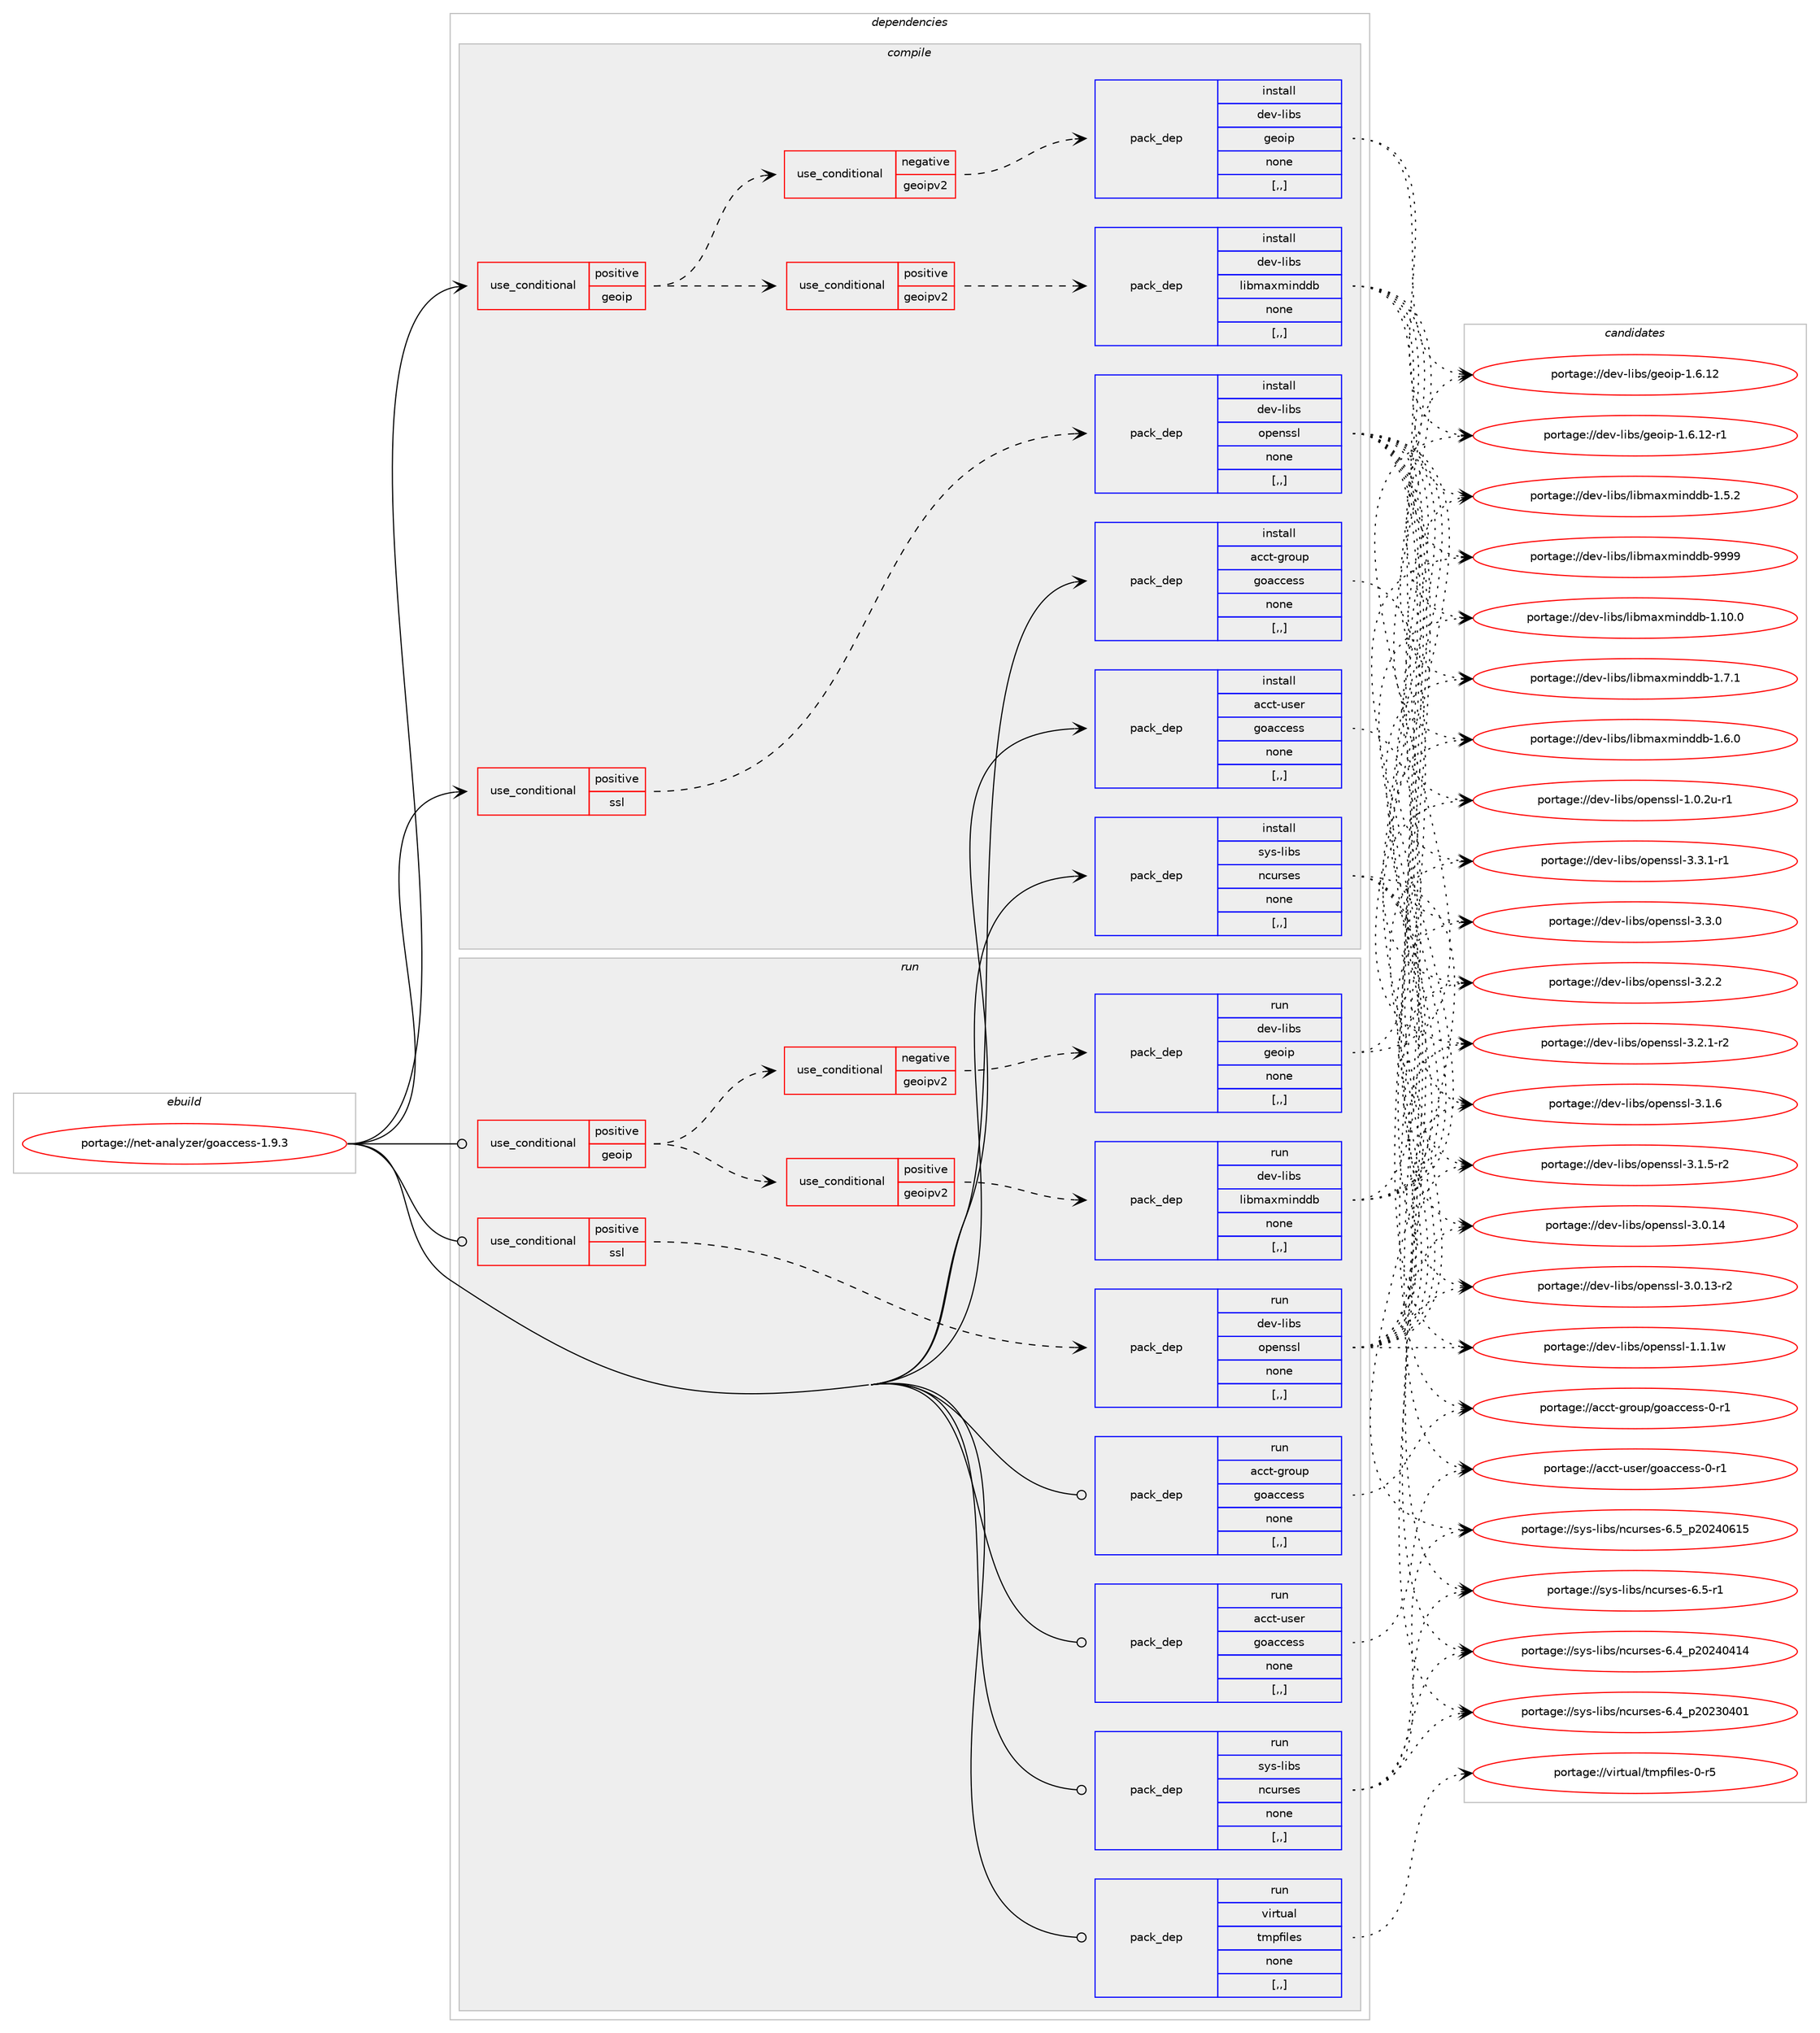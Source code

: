 digraph prolog {

# *************
# Graph options
# *************

newrank=true;
concentrate=true;
compound=true;
graph [rankdir=LR,fontname=Helvetica,fontsize=10,ranksep=1.5];#, ranksep=2.5, nodesep=0.2];
edge  [arrowhead=vee];
node  [fontname=Helvetica,fontsize=10];

# **********
# The ebuild
# **********

subgraph cluster_leftcol {
color=gray;
label=<<i>ebuild</i>>;
id [label="portage://net-analyzer/goaccess-1.9.3", color=red, width=4, href="../net-analyzer/goaccess-1.9.3.svg"];
}

# ****************
# The dependencies
# ****************

subgraph cluster_midcol {
color=gray;
label=<<i>dependencies</i>>;
subgraph cluster_compile {
fillcolor="#eeeeee";
style=filled;
label=<<i>compile</i>>;
subgraph cond86699 {
dependency336856 [label=<<TABLE BORDER="0" CELLBORDER="1" CELLSPACING="0" CELLPADDING="4"><TR><TD ROWSPAN="3" CELLPADDING="10">use_conditional</TD></TR><TR><TD>positive</TD></TR><TR><TD>geoip</TD></TR></TABLE>>, shape=none, color=red];
subgraph cond86700 {
dependency336857 [label=<<TABLE BORDER="0" CELLBORDER="1" CELLSPACING="0" CELLPADDING="4"><TR><TD ROWSPAN="3" CELLPADDING="10">use_conditional</TD></TR><TR><TD>negative</TD></TR><TR><TD>geoipv2</TD></TR></TABLE>>, shape=none, color=red];
subgraph pack247606 {
dependency336858 [label=<<TABLE BORDER="0" CELLBORDER="1" CELLSPACING="0" CELLPADDING="4" WIDTH="220"><TR><TD ROWSPAN="6" CELLPADDING="30">pack_dep</TD></TR><TR><TD WIDTH="110">install</TD></TR><TR><TD>dev-libs</TD></TR><TR><TD>geoip</TD></TR><TR><TD>none</TD></TR><TR><TD>[,,]</TD></TR></TABLE>>, shape=none, color=blue];
}
dependency336857:e -> dependency336858:w [weight=20,style="dashed",arrowhead="vee"];
}
dependency336856:e -> dependency336857:w [weight=20,style="dashed",arrowhead="vee"];
subgraph cond86701 {
dependency336859 [label=<<TABLE BORDER="0" CELLBORDER="1" CELLSPACING="0" CELLPADDING="4"><TR><TD ROWSPAN="3" CELLPADDING="10">use_conditional</TD></TR><TR><TD>positive</TD></TR><TR><TD>geoipv2</TD></TR></TABLE>>, shape=none, color=red];
subgraph pack247607 {
dependency336860 [label=<<TABLE BORDER="0" CELLBORDER="1" CELLSPACING="0" CELLPADDING="4" WIDTH="220"><TR><TD ROWSPAN="6" CELLPADDING="30">pack_dep</TD></TR><TR><TD WIDTH="110">install</TD></TR><TR><TD>dev-libs</TD></TR><TR><TD>libmaxminddb</TD></TR><TR><TD>none</TD></TR><TR><TD>[,,]</TD></TR></TABLE>>, shape=none, color=blue];
}
dependency336859:e -> dependency336860:w [weight=20,style="dashed",arrowhead="vee"];
}
dependency336856:e -> dependency336859:w [weight=20,style="dashed",arrowhead="vee"];
}
id:e -> dependency336856:w [weight=20,style="solid",arrowhead="vee"];
subgraph cond86702 {
dependency336861 [label=<<TABLE BORDER="0" CELLBORDER="1" CELLSPACING="0" CELLPADDING="4"><TR><TD ROWSPAN="3" CELLPADDING="10">use_conditional</TD></TR><TR><TD>positive</TD></TR><TR><TD>ssl</TD></TR></TABLE>>, shape=none, color=red];
subgraph pack247608 {
dependency336862 [label=<<TABLE BORDER="0" CELLBORDER="1" CELLSPACING="0" CELLPADDING="4" WIDTH="220"><TR><TD ROWSPAN="6" CELLPADDING="30">pack_dep</TD></TR><TR><TD WIDTH="110">install</TD></TR><TR><TD>dev-libs</TD></TR><TR><TD>openssl</TD></TR><TR><TD>none</TD></TR><TR><TD>[,,]</TD></TR></TABLE>>, shape=none, color=blue];
}
dependency336861:e -> dependency336862:w [weight=20,style="dashed",arrowhead="vee"];
}
id:e -> dependency336861:w [weight=20,style="solid",arrowhead="vee"];
subgraph pack247609 {
dependency336863 [label=<<TABLE BORDER="0" CELLBORDER="1" CELLSPACING="0" CELLPADDING="4" WIDTH="220"><TR><TD ROWSPAN="6" CELLPADDING="30">pack_dep</TD></TR><TR><TD WIDTH="110">install</TD></TR><TR><TD>acct-group</TD></TR><TR><TD>goaccess</TD></TR><TR><TD>none</TD></TR><TR><TD>[,,]</TD></TR></TABLE>>, shape=none, color=blue];
}
id:e -> dependency336863:w [weight=20,style="solid",arrowhead="vee"];
subgraph pack247610 {
dependency336864 [label=<<TABLE BORDER="0" CELLBORDER="1" CELLSPACING="0" CELLPADDING="4" WIDTH="220"><TR><TD ROWSPAN="6" CELLPADDING="30">pack_dep</TD></TR><TR><TD WIDTH="110">install</TD></TR><TR><TD>acct-user</TD></TR><TR><TD>goaccess</TD></TR><TR><TD>none</TD></TR><TR><TD>[,,]</TD></TR></TABLE>>, shape=none, color=blue];
}
id:e -> dependency336864:w [weight=20,style="solid",arrowhead="vee"];
subgraph pack247611 {
dependency336865 [label=<<TABLE BORDER="0" CELLBORDER="1" CELLSPACING="0" CELLPADDING="4" WIDTH="220"><TR><TD ROWSPAN="6" CELLPADDING="30">pack_dep</TD></TR><TR><TD WIDTH="110">install</TD></TR><TR><TD>sys-libs</TD></TR><TR><TD>ncurses</TD></TR><TR><TD>none</TD></TR><TR><TD>[,,]</TD></TR></TABLE>>, shape=none, color=blue];
}
id:e -> dependency336865:w [weight=20,style="solid",arrowhead="vee"];
}
subgraph cluster_compileandrun {
fillcolor="#eeeeee";
style=filled;
label=<<i>compile and run</i>>;
}
subgraph cluster_run {
fillcolor="#eeeeee";
style=filled;
label=<<i>run</i>>;
subgraph cond86703 {
dependency336866 [label=<<TABLE BORDER="0" CELLBORDER="1" CELLSPACING="0" CELLPADDING="4"><TR><TD ROWSPAN="3" CELLPADDING="10">use_conditional</TD></TR><TR><TD>positive</TD></TR><TR><TD>geoip</TD></TR></TABLE>>, shape=none, color=red];
subgraph cond86704 {
dependency336867 [label=<<TABLE BORDER="0" CELLBORDER="1" CELLSPACING="0" CELLPADDING="4"><TR><TD ROWSPAN="3" CELLPADDING="10">use_conditional</TD></TR><TR><TD>negative</TD></TR><TR><TD>geoipv2</TD></TR></TABLE>>, shape=none, color=red];
subgraph pack247612 {
dependency336868 [label=<<TABLE BORDER="0" CELLBORDER="1" CELLSPACING="0" CELLPADDING="4" WIDTH="220"><TR><TD ROWSPAN="6" CELLPADDING="30">pack_dep</TD></TR><TR><TD WIDTH="110">run</TD></TR><TR><TD>dev-libs</TD></TR><TR><TD>geoip</TD></TR><TR><TD>none</TD></TR><TR><TD>[,,]</TD></TR></TABLE>>, shape=none, color=blue];
}
dependency336867:e -> dependency336868:w [weight=20,style="dashed",arrowhead="vee"];
}
dependency336866:e -> dependency336867:w [weight=20,style="dashed",arrowhead="vee"];
subgraph cond86705 {
dependency336869 [label=<<TABLE BORDER="0" CELLBORDER="1" CELLSPACING="0" CELLPADDING="4"><TR><TD ROWSPAN="3" CELLPADDING="10">use_conditional</TD></TR><TR><TD>positive</TD></TR><TR><TD>geoipv2</TD></TR></TABLE>>, shape=none, color=red];
subgraph pack247613 {
dependency336870 [label=<<TABLE BORDER="0" CELLBORDER="1" CELLSPACING="0" CELLPADDING="4" WIDTH="220"><TR><TD ROWSPAN="6" CELLPADDING="30">pack_dep</TD></TR><TR><TD WIDTH="110">run</TD></TR><TR><TD>dev-libs</TD></TR><TR><TD>libmaxminddb</TD></TR><TR><TD>none</TD></TR><TR><TD>[,,]</TD></TR></TABLE>>, shape=none, color=blue];
}
dependency336869:e -> dependency336870:w [weight=20,style="dashed",arrowhead="vee"];
}
dependency336866:e -> dependency336869:w [weight=20,style="dashed",arrowhead="vee"];
}
id:e -> dependency336866:w [weight=20,style="solid",arrowhead="odot"];
subgraph cond86706 {
dependency336871 [label=<<TABLE BORDER="0" CELLBORDER="1" CELLSPACING="0" CELLPADDING="4"><TR><TD ROWSPAN="3" CELLPADDING="10">use_conditional</TD></TR><TR><TD>positive</TD></TR><TR><TD>ssl</TD></TR></TABLE>>, shape=none, color=red];
subgraph pack247614 {
dependency336872 [label=<<TABLE BORDER="0" CELLBORDER="1" CELLSPACING="0" CELLPADDING="4" WIDTH="220"><TR><TD ROWSPAN="6" CELLPADDING="30">pack_dep</TD></TR><TR><TD WIDTH="110">run</TD></TR><TR><TD>dev-libs</TD></TR><TR><TD>openssl</TD></TR><TR><TD>none</TD></TR><TR><TD>[,,]</TD></TR></TABLE>>, shape=none, color=blue];
}
dependency336871:e -> dependency336872:w [weight=20,style="dashed",arrowhead="vee"];
}
id:e -> dependency336871:w [weight=20,style="solid",arrowhead="odot"];
subgraph pack247615 {
dependency336873 [label=<<TABLE BORDER="0" CELLBORDER="1" CELLSPACING="0" CELLPADDING="4" WIDTH="220"><TR><TD ROWSPAN="6" CELLPADDING="30">pack_dep</TD></TR><TR><TD WIDTH="110">run</TD></TR><TR><TD>acct-group</TD></TR><TR><TD>goaccess</TD></TR><TR><TD>none</TD></TR><TR><TD>[,,]</TD></TR></TABLE>>, shape=none, color=blue];
}
id:e -> dependency336873:w [weight=20,style="solid",arrowhead="odot"];
subgraph pack247616 {
dependency336874 [label=<<TABLE BORDER="0" CELLBORDER="1" CELLSPACING="0" CELLPADDING="4" WIDTH="220"><TR><TD ROWSPAN="6" CELLPADDING="30">pack_dep</TD></TR><TR><TD WIDTH="110">run</TD></TR><TR><TD>acct-user</TD></TR><TR><TD>goaccess</TD></TR><TR><TD>none</TD></TR><TR><TD>[,,]</TD></TR></TABLE>>, shape=none, color=blue];
}
id:e -> dependency336874:w [weight=20,style="solid",arrowhead="odot"];
subgraph pack247617 {
dependency336875 [label=<<TABLE BORDER="0" CELLBORDER="1" CELLSPACING="0" CELLPADDING="4" WIDTH="220"><TR><TD ROWSPAN="6" CELLPADDING="30">pack_dep</TD></TR><TR><TD WIDTH="110">run</TD></TR><TR><TD>sys-libs</TD></TR><TR><TD>ncurses</TD></TR><TR><TD>none</TD></TR><TR><TD>[,,]</TD></TR></TABLE>>, shape=none, color=blue];
}
id:e -> dependency336875:w [weight=20,style="solid",arrowhead="odot"];
subgraph pack247618 {
dependency336876 [label=<<TABLE BORDER="0" CELLBORDER="1" CELLSPACING="0" CELLPADDING="4" WIDTH="220"><TR><TD ROWSPAN="6" CELLPADDING="30">pack_dep</TD></TR><TR><TD WIDTH="110">run</TD></TR><TR><TD>virtual</TD></TR><TR><TD>tmpfiles</TD></TR><TR><TD>none</TD></TR><TR><TD>[,,]</TD></TR></TABLE>>, shape=none, color=blue];
}
id:e -> dependency336876:w [weight=20,style="solid",arrowhead="odot"];
}
}

# **************
# The candidates
# **************

subgraph cluster_choices {
rank=same;
color=gray;
label=<<i>candidates</i>>;

subgraph choice247606 {
color=black;
nodesep=1;
choice100101118451081059811547103101111105112454946544649504511449 [label="portage://dev-libs/geoip-1.6.12-r1", color=red, width=4,href="../dev-libs/geoip-1.6.12-r1.svg"];
choice10010111845108105981154710310111110511245494654464950 [label="portage://dev-libs/geoip-1.6.12", color=red, width=4,href="../dev-libs/geoip-1.6.12.svg"];
dependency336858:e -> choice100101118451081059811547103101111105112454946544649504511449:w [style=dotted,weight="100"];
dependency336858:e -> choice10010111845108105981154710310111110511245494654464950:w [style=dotted,weight="100"];
}
subgraph choice247607 {
color=black;
nodesep=1;
choice1001011184510810598115471081059810997120109105110100100984557575757 [label="portage://dev-libs/libmaxminddb-9999", color=red, width=4,href="../dev-libs/libmaxminddb-9999.svg"];
choice10010111845108105981154710810598109971201091051101001009845494649484648 [label="portage://dev-libs/libmaxminddb-1.10.0", color=red, width=4,href="../dev-libs/libmaxminddb-1.10.0.svg"];
choice100101118451081059811547108105981099712010910511010010098454946554649 [label="portage://dev-libs/libmaxminddb-1.7.1", color=red, width=4,href="../dev-libs/libmaxminddb-1.7.1.svg"];
choice100101118451081059811547108105981099712010910511010010098454946544648 [label="portage://dev-libs/libmaxminddb-1.6.0", color=red, width=4,href="../dev-libs/libmaxminddb-1.6.0.svg"];
choice100101118451081059811547108105981099712010910511010010098454946534650 [label="portage://dev-libs/libmaxminddb-1.5.2", color=red, width=4,href="../dev-libs/libmaxminddb-1.5.2.svg"];
dependency336860:e -> choice1001011184510810598115471081059810997120109105110100100984557575757:w [style=dotted,weight="100"];
dependency336860:e -> choice10010111845108105981154710810598109971201091051101001009845494649484648:w [style=dotted,weight="100"];
dependency336860:e -> choice100101118451081059811547108105981099712010910511010010098454946554649:w [style=dotted,weight="100"];
dependency336860:e -> choice100101118451081059811547108105981099712010910511010010098454946544648:w [style=dotted,weight="100"];
dependency336860:e -> choice100101118451081059811547108105981099712010910511010010098454946534650:w [style=dotted,weight="100"];
}
subgraph choice247608 {
color=black;
nodesep=1;
choice1001011184510810598115471111121011101151151084551465146494511449 [label="portage://dev-libs/openssl-3.3.1-r1", color=red, width=4,href="../dev-libs/openssl-3.3.1-r1.svg"];
choice100101118451081059811547111112101110115115108455146514648 [label="portage://dev-libs/openssl-3.3.0", color=red, width=4,href="../dev-libs/openssl-3.3.0.svg"];
choice100101118451081059811547111112101110115115108455146504650 [label="portage://dev-libs/openssl-3.2.2", color=red, width=4,href="../dev-libs/openssl-3.2.2.svg"];
choice1001011184510810598115471111121011101151151084551465046494511450 [label="portage://dev-libs/openssl-3.2.1-r2", color=red, width=4,href="../dev-libs/openssl-3.2.1-r2.svg"];
choice100101118451081059811547111112101110115115108455146494654 [label="portage://dev-libs/openssl-3.1.6", color=red, width=4,href="../dev-libs/openssl-3.1.6.svg"];
choice1001011184510810598115471111121011101151151084551464946534511450 [label="portage://dev-libs/openssl-3.1.5-r2", color=red, width=4,href="../dev-libs/openssl-3.1.5-r2.svg"];
choice10010111845108105981154711111210111011511510845514648464952 [label="portage://dev-libs/openssl-3.0.14", color=red, width=4,href="../dev-libs/openssl-3.0.14.svg"];
choice100101118451081059811547111112101110115115108455146484649514511450 [label="portage://dev-libs/openssl-3.0.13-r2", color=red, width=4,href="../dev-libs/openssl-3.0.13-r2.svg"];
choice100101118451081059811547111112101110115115108454946494649119 [label="portage://dev-libs/openssl-1.1.1w", color=red, width=4,href="../dev-libs/openssl-1.1.1w.svg"];
choice1001011184510810598115471111121011101151151084549464846501174511449 [label="portage://dev-libs/openssl-1.0.2u-r1", color=red, width=4,href="../dev-libs/openssl-1.0.2u-r1.svg"];
dependency336862:e -> choice1001011184510810598115471111121011101151151084551465146494511449:w [style=dotted,weight="100"];
dependency336862:e -> choice100101118451081059811547111112101110115115108455146514648:w [style=dotted,weight="100"];
dependency336862:e -> choice100101118451081059811547111112101110115115108455146504650:w [style=dotted,weight="100"];
dependency336862:e -> choice1001011184510810598115471111121011101151151084551465046494511450:w [style=dotted,weight="100"];
dependency336862:e -> choice100101118451081059811547111112101110115115108455146494654:w [style=dotted,weight="100"];
dependency336862:e -> choice1001011184510810598115471111121011101151151084551464946534511450:w [style=dotted,weight="100"];
dependency336862:e -> choice10010111845108105981154711111210111011511510845514648464952:w [style=dotted,weight="100"];
dependency336862:e -> choice100101118451081059811547111112101110115115108455146484649514511450:w [style=dotted,weight="100"];
dependency336862:e -> choice100101118451081059811547111112101110115115108454946494649119:w [style=dotted,weight="100"];
dependency336862:e -> choice1001011184510810598115471111121011101151151084549464846501174511449:w [style=dotted,weight="100"];
}
subgraph choice247609 {
color=black;
nodesep=1;
choice979999116451031141111171124710311197999910111511545484511449 [label="portage://acct-group/goaccess-0-r1", color=red, width=4,href="../acct-group/goaccess-0-r1.svg"];
dependency336863:e -> choice979999116451031141111171124710311197999910111511545484511449:w [style=dotted,weight="100"];
}
subgraph choice247610 {
color=black;
nodesep=1;
choice979999116451171151011144710311197999910111511545484511449 [label="portage://acct-user/goaccess-0-r1", color=red, width=4,href="../acct-user/goaccess-0-r1.svg"];
dependency336864:e -> choice979999116451171151011144710311197999910111511545484511449:w [style=dotted,weight="100"];
}
subgraph choice247611 {
color=black;
nodesep=1;
choice1151211154510810598115471109911711411510111545544653951125048505248544953 [label="portage://sys-libs/ncurses-6.5_p20240615", color=red, width=4,href="../sys-libs/ncurses-6.5_p20240615.svg"];
choice11512111545108105981154711099117114115101115455446534511449 [label="portage://sys-libs/ncurses-6.5-r1", color=red, width=4,href="../sys-libs/ncurses-6.5-r1.svg"];
choice1151211154510810598115471109911711411510111545544652951125048505248524952 [label="portage://sys-libs/ncurses-6.4_p20240414", color=red, width=4,href="../sys-libs/ncurses-6.4_p20240414.svg"];
choice1151211154510810598115471109911711411510111545544652951125048505148524849 [label="portage://sys-libs/ncurses-6.4_p20230401", color=red, width=4,href="../sys-libs/ncurses-6.4_p20230401.svg"];
dependency336865:e -> choice1151211154510810598115471109911711411510111545544653951125048505248544953:w [style=dotted,weight="100"];
dependency336865:e -> choice11512111545108105981154711099117114115101115455446534511449:w [style=dotted,weight="100"];
dependency336865:e -> choice1151211154510810598115471109911711411510111545544652951125048505248524952:w [style=dotted,weight="100"];
dependency336865:e -> choice1151211154510810598115471109911711411510111545544652951125048505148524849:w [style=dotted,weight="100"];
}
subgraph choice247612 {
color=black;
nodesep=1;
choice100101118451081059811547103101111105112454946544649504511449 [label="portage://dev-libs/geoip-1.6.12-r1", color=red, width=4,href="../dev-libs/geoip-1.6.12-r1.svg"];
choice10010111845108105981154710310111110511245494654464950 [label="portage://dev-libs/geoip-1.6.12", color=red, width=4,href="../dev-libs/geoip-1.6.12.svg"];
dependency336868:e -> choice100101118451081059811547103101111105112454946544649504511449:w [style=dotted,weight="100"];
dependency336868:e -> choice10010111845108105981154710310111110511245494654464950:w [style=dotted,weight="100"];
}
subgraph choice247613 {
color=black;
nodesep=1;
choice1001011184510810598115471081059810997120109105110100100984557575757 [label="portage://dev-libs/libmaxminddb-9999", color=red, width=4,href="../dev-libs/libmaxminddb-9999.svg"];
choice10010111845108105981154710810598109971201091051101001009845494649484648 [label="portage://dev-libs/libmaxminddb-1.10.0", color=red, width=4,href="../dev-libs/libmaxminddb-1.10.0.svg"];
choice100101118451081059811547108105981099712010910511010010098454946554649 [label="portage://dev-libs/libmaxminddb-1.7.1", color=red, width=4,href="../dev-libs/libmaxminddb-1.7.1.svg"];
choice100101118451081059811547108105981099712010910511010010098454946544648 [label="portage://dev-libs/libmaxminddb-1.6.0", color=red, width=4,href="../dev-libs/libmaxminddb-1.6.0.svg"];
choice100101118451081059811547108105981099712010910511010010098454946534650 [label="portage://dev-libs/libmaxminddb-1.5.2", color=red, width=4,href="../dev-libs/libmaxminddb-1.5.2.svg"];
dependency336870:e -> choice1001011184510810598115471081059810997120109105110100100984557575757:w [style=dotted,weight="100"];
dependency336870:e -> choice10010111845108105981154710810598109971201091051101001009845494649484648:w [style=dotted,weight="100"];
dependency336870:e -> choice100101118451081059811547108105981099712010910511010010098454946554649:w [style=dotted,weight="100"];
dependency336870:e -> choice100101118451081059811547108105981099712010910511010010098454946544648:w [style=dotted,weight="100"];
dependency336870:e -> choice100101118451081059811547108105981099712010910511010010098454946534650:w [style=dotted,weight="100"];
}
subgraph choice247614 {
color=black;
nodesep=1;
choice1001011184510810598115471111121011101151151084551465146494511449 [label="portage://dev-libs/openssl-3.3.1-r1", color=red, width=4,href="../dev-libs/openssl-3.3.1-r1.svg"];
choice100101118451081059811547111112101110115115108455146514648 [label="portage://dev-libs/openssl-3.3.0", color=red, width=4,href="../dev-libs/openssl-3.3.0.svg"];
choice100101118451081059811547111112101110115115108455146504650 [label="portage://dev-libs/openssl-3.2.2", color=red, width=4,href="../dev-libs/openssl-3.2.2.svg"];
choice1001011184510810598115471111121011101151151084551465046494511450 [label="portage://dev-libs/openssl-3.2.1-r2", color=red, width=4,href="../dev-libs/openssl-3.2.1-r2.svg"];
choice100101118451081059811547111112101110115115108455146494654 [label="portage://dev-libs/openssl-3.1.6", color=red, width=4,href="../dev-libs/openssl-3.1.6.svg"];
choice1001011184510810598115471111121011101151151084551464946534511450 [label="portage://dev-libs/openssl-3.1.5-r2", color=red, width=4,href="../dev-libs/openssl-3.1.5-r2.svg"];
choice10010111845108105981154711111210111011511510845514648464952 [label="portage://dev-libs/openssl-3.0.14", color=red, width=4,href="../dev-libs/openssl-3.0.14.svg"];
choice100101118451081059811547111112101110115115108455146484649514511450 [label="portage://dev-libs/openssl-3.0.13-r2", color=red, width=4,href="../dev-libs/openssl-3.0.13-r2.svg"];
choice100101118451081059811547111112101110115115108454946494649119 [label="portage://dev-libs/openssl-1.1.1w", color=red, width=4,href="../dev-libs/openssl-1.1.1w.svg"];
choice1001011184510810598115471111121011101151151084549464846501174511449 [label="portage://dev-libs/openssl-1.0.2u-r1", color=red, width=4,href="../dev-libs/openssl-1.0.2u-r1.svg"];
dependency336872:e -> choice1001011184510810598115471111121011101151151084551465146494511449:w [style=dotted,weight="100"];
dependency336872:e -> choice100101118451081059811547111112101110115115108455146514648:w [style=dotted,weight="100"];
dependency336872:e -> choice100101118451081059811547111112101110115115108455146504650:w [style=dotted,weight="100"];
dependency336872:e -> choice1001011184510810598115471111121011101151151084551465046494511450:w [style=dotted,weight="100"];
dependency336872:e -> choice100101118451081059811547111112101110115115108455146494654:w [style=dotted,weight="100"];
dependency336872:e -> choice1001011184510810598115471111121011101151151084551464946534511450:w [style=dotted,weight="100"];
dependency336872:e -> choice10010111845108105981154711111210111011511510845514648464952:w [style=dotted,weight="100"];
dependency336872:e -> choice100101118451081059811547111112101110115115108455146484649514511450:w [style=dotted,weight="100"];
dependency336872:e -> choice100101118451081059811547111112101110115115108454946494649119:w [style=dotted,weight="100"];
dependency336872:e -> choice1001011184510810598115471111121011101151151084549464846501174511449:w [style=dotted,weight="100"];
}
subgraph choice247615 {
color=black;
nodesep=1;
choice979999116451031141111171124710311197999910111511545484511449 [label="portage://acct-group/goaccess-0-r1", color=red, width=4,href="../acct-group/goaccess-0-r1.svg"];
dependency336873:e -> choice979999116451031141111171124710311197999910111511545484511449:w [style=dotted,weight="100"];
}
subgraph choice247616 {
color=black;
nodesep=1;
choice979999116451171151011144710311197999910111511545484511449 [label="portage://acct-user/goaccess-0-r1", color=red, width=4,href="../acct-user/goaccess-0-r1.svg"];
dependency336874:e -> choice979999116451171151011144710311197999910111511545484511449:w [style=dotted,weight="100"];
}
subgraph choice247617 {
color=black;
nodesep=1;
choice1151211154510810598115471109911711411510111545544653951125048505248544953 [label="portage://sys-libs/ncurses-6.5_p20240615", color=red, width=4,href="../sys-libs/ncurses-6.5_p20240615.svg"];
choice11512111545108105981154711099117114115101115455446534511449 [label="portage://sys-libs/ncurses-6.5-r1", color=red, width=4,href="../sys-libs/ncurses-6.5-r1.svg"];
choice1151211154510810598115471109911711411510111545544652951125048505248524952 [label="portage://sys-libs/ncurses-6.4_p20240414", color=red, width=4,href="../sys-libs/ncurses-6.4_p20240414.svg"];
choice1151211154510810598115471109911711411510111545544652951125048505148524849 [label="portage://sys-libs/ncurses-6.4_p20230401", color=red, width=4,href="../sys-libs/ncurses-6.4_p20230401.svg"];
dependency336875:e -> choice1151211154510810598115471109911711411510111545544653951125048505248544953:w [style=dotted,weight="100"];
dependency336875:e -> choice11512111545108105981154711099117114115101115455446534511449:w [style=dotted,weight="100"];
dependency336875:e -> choice1151211154510810598115471109911711411510111545544652951125048505248524952:w [style=dotted,weight="100"];
dependency336875:e -> choice1151211154510810598115471109911711411510111545544652951125048505148524849:w [style=dotted,weight="100"];
}
subgraph choice247618 {
color=black;
nodesep=1;
choice118105114116117971084711610911210210510810111545484511453 [label="portage://virtual/tmpfiles-0-r5", color=red, width=4,href="../virtual/tmpfiles-0-r5.svg"];
dependency336876:e -> choice118105114116117971084711610911210210510810111545484511453:w [style=dotted,weight="100"];
}
}

}
